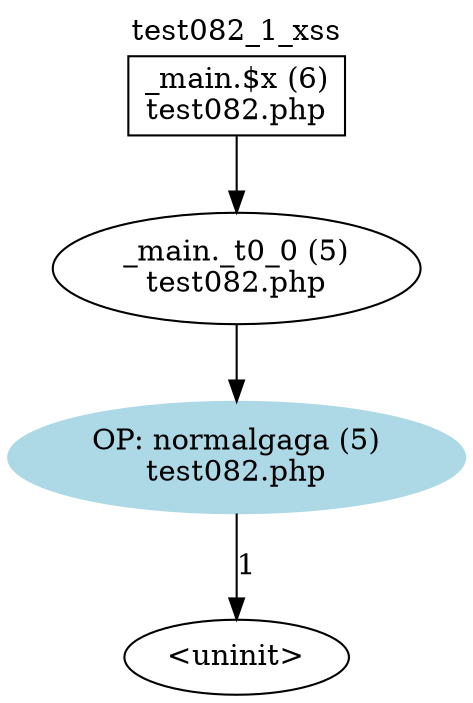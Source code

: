digraph cfg {
  label="test082_1_xss";
  labelloc=t;
  n1 [shape=box, label="_main.$x (6)\ntest082.php"];
  n2 [shape=ellipse, label="_main._t0_0 (5)\ntest082.php"];
  n3 [shape=ellipse, label="OP: normalgaga (5)\ntest082.php",style=filled,color=lightblue];
  n4 [shape=ellipse, label="<uninit>"];
  n1 -> n2;
  n2 -> n3;
  n3 -> n4[label="1"];
}
